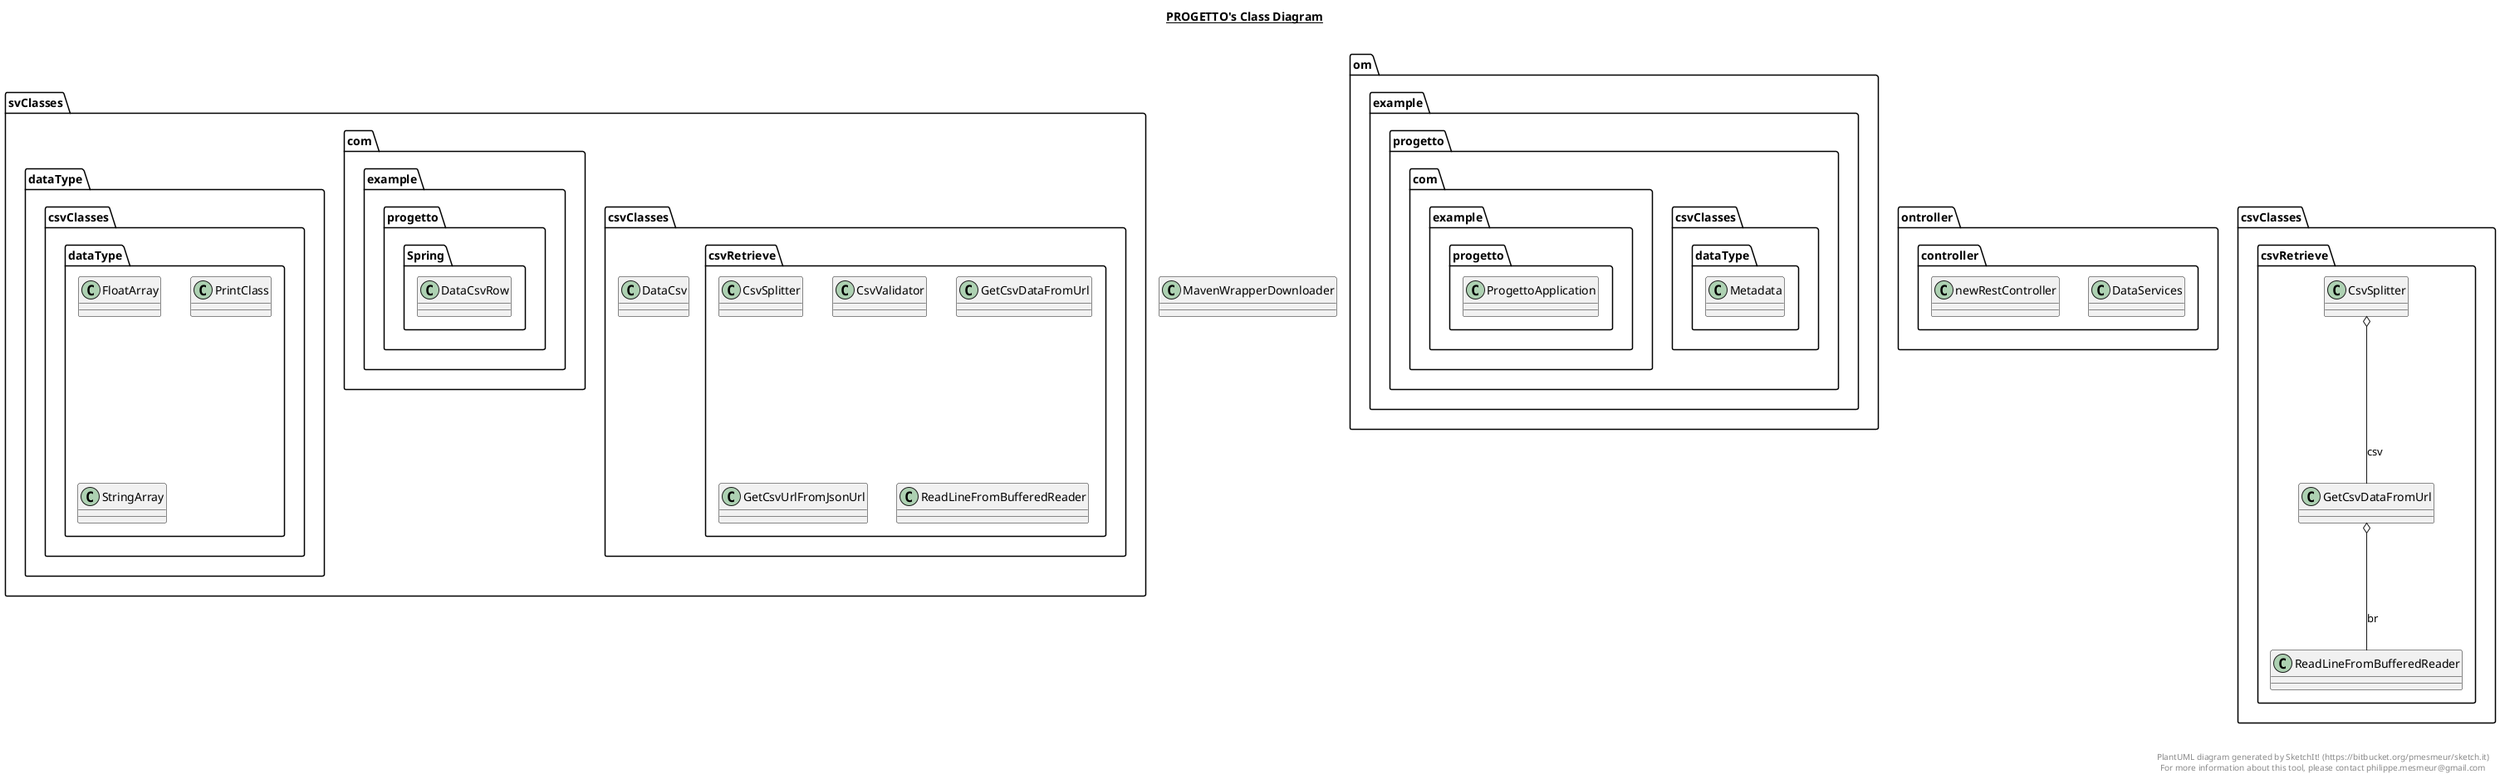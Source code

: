 @startuml

title __PROGETTO's Class Diagram__\n

    class MavenWrapperDownloader {
    }

  


    namespace om.example.progetto {
      class csvClasses.dataType.Metadata {
      }
    }

    namespace om.example.progetto {
      class com.example.progetto.ProgettoApplication {
      }
    }

    namespace ontroller {
      class controller.DataServices {
      }
    }

    namespace ontroller {
      class controller.newRestController {
      }
    }

    namespace svClasses {
      class csvClasses.csvRetrieve.CsvSplitter {
      }
    }

    namespace svClasses {
      class csvClasses.csvRetrieve.CsvValidator {
      }
    }

    namespace svClasses {
      class csvClasses.DataCsv {
      }
    }

    namespace svClasses {
      class com.example.progetto.Spring.DataCsvRow {
      }
    }

    namespace svClasses {
      class csvClasses.csvRetrieve.GetCsvDataFromUrl {
      }
    }

    namespace svClasses {
      class csvClasses.csvRetrieve.GetCsvUrlFromJsonUrl {
      }
    }

    namespace svClasses {
      class csvClasses.csvRetrieve.ReadLineFromBufferedReader {
      }
    }

    namespace svClasses {
      namespace dataType {
        class csvClasses.dataType.FloatArray {
        }
      }
    }

    namespace svClasses {
      namespace dataType {
        class csvClasses.dataType.PrintClass {
        }
      }
    }

    namespace svClasses {
      namespace dataType {
        class csvClasses.dataType.StringArray {
        }
      }
    }

  

  csvClasses.csvRetrieve.CsvSplitter o-- csvClasses.csvRetrieve.GetCsvDataFromUrl : csv
  csvClasses.csvRetrieve.GetCsvDataFromUrl o-- csvClasses.csvRetrieve.ReadLineFromBufferedReader : br


right footer


PlantUML diagram generated by SketchIt! (https://bitbucket.org/pmesmeur/sketch.it)
For more information about this tool, please contact philippe.mesmeur@gmail.com
endfooter

@enduml

